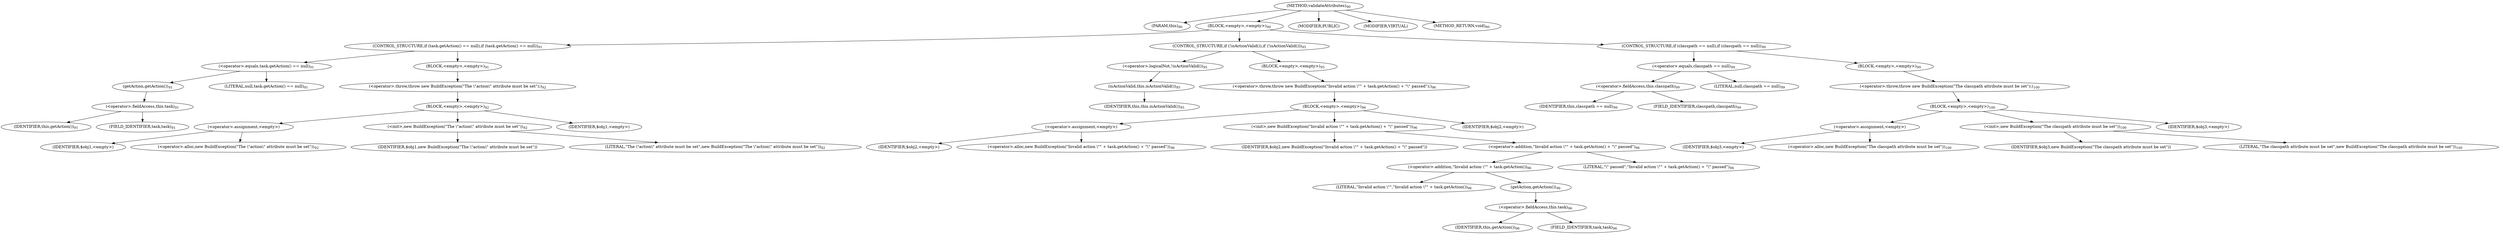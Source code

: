digraph "validateAttributes" {  
"94" [label = <(METHOD,validateAttributes)<SUB>90</SUB>> ]
"4" [label = <(PARAM,this)<SUB>90</SUB>> ]
"95" [label = <(BLOCK,&lt;empty&gt;,&lt;empty&gt;)<SUB>90</SUB>> ]
"96" [label = <(CONTROL_STRUCTURE,if (task.getAction() == null),if (task.getAction() == null))<SUB>91</SUB>> ]
"97" [label = <(&lt;operator&gt;.equals,task.getAction() == null)<SUB>91</SUB>> ]
"98" [label = <(getAction,getAction())<SUB>91</SUB>> ]
"99" [label = <(&lt;operator&gt;.fieldAccess,this.task)<SUB>91</SUB>> ]
"100" [label = <(IDENTIFIER,this,getAction())<SUB>91</SUB>> ]
"101" [label = <(FIELD_IDENTIFIER,task,task)<SUB>91</SUB>> ]
"102" [label = <(LITERAL,null,task.getAction() == null)<SUB>91</SUB>> ]
"103" [label = <(BLOCK,&lt;empty&gt;,&lt;empty&gt;)<SUB>91</SUB>> ]
"104" [label = <(&lt;operator&gt;.throw,throw new BuildException(&quot;The \&quot;action\&quot; attribute must be set&quot;);)<SUB>92</SUB>> ]
"105" [label = <(BLOCK,&lt;empty&gt;,&lt;empty&gt;)<SUB>92</SUB>> ]
"106" [label = <(&lt;operator&gt;.assignment,&lt;empty&gt;)> ]
"107" [label = <(IDENTIFIER,$obj1,&lt;empty&gt;)> ]
"108" [label = <(&lt;operator&gt;.alloc,new BuildException(&quot;The \&quot;action\&quot; attribute must be set&quot;))<SUB>92</SUB>> ]
"109" [label = <(&lt;init&gt;,new BuildException(&quot;The \&quot;action\&quot; attribute must be set&quot;))<SUB>92</SUB>> ]
"110" [label = <(IDENTIFIER,$obj1,new BuildException(&quot;The \&quot;action\&quot; attribute must be set&quot;))> ]
"111" [label = <(LITERAL,&quot;The \&quot;action\&quot; attribute must be set&quot;,new BuildException(&quot;The \&quot;action\&quot; attribute must be set&quot;))<SUB>92</SUB>> ]
"112" [label = <(IDENTIFIER,$obj1,&lt;empty&gt;)> ]
"113" [label = <(CONTROL_STRUCTURE,if (!isActionValid()),if (!isActionValid()))<SUB>95</SUB>> ]
"114" [label = <(&lt;operator&gt;.logicalNot,!isActionValid())<SUB>95</SUB>> ]
"115" [label = <(isActionValid,this.isActionValid())<SUB>95</SUB>> ]
"3" [label = <(IDENTIFIER,this,this.isActionValid())<SUB>95</SUB>> ]
"116" [label = <(BLOCK,&lt;empty&gt;,&lt;empty&gt;)<SUB>95</SUB>> ]
"117" [label = <(&lt;operator&gt;.throw,throw new BuildException(&quot;Invalid action \&quot;&quot; + task.getAction() + &quot;\&quot; passed&quot;);)<SUB>96</SUB>> ]
"118" [label = <(BLOCK,&lt;empty&gt;,&lt;empty&gt;)<SUB>96</SUB>> ]
"119" [label = <(&lt;operator&gt;.assignment,&lt;empty&gt;)> ]
"120" [label = <(IDENTIFIER,$obj2,&lt;empty&gt;)> ]
"121" [label = <(&lt;operator&gt;.alloc,new BuildException(&quot;Invalid action \&quot;&quot; + task.getAction() + &quot;\&quot; passed&quot;))<SUB>96</SUB>> ]
"122" [label = <(&lt;init&gt;,new BuildException(&quot;Invalid action \&quot;&quot; + task.getAction() + &quot;\&quot; passed&quot;))<SUB>96</SUB>> ]
"123" [label = <(IDENTIFIER,$obj2,new BuildException(&quot;Invalid action \&quot;&quot; + task.getAction() + &quot;\&quot; passed&quot;))> ]
"124" [label = <(&lt;operator&gt;.addition,&quot;Invalid action \&quot;&quot; + task.getAction() + &quot;\&quot; passed&quot;)<SUB>96</SUB>> ]
"125" [label = <(&lt;operator&gt;.addition,&quot;Invalid action \&quot;&quot; + task.getAction())<SUB>96</SUB>> ]
"126" [label = <(LITERAL,&quot;Invalid action \&quot;&quot;,&quot;Invalid action \&quot;&quot; + task.getAction())<SUB>96</SUB>> ]
"127" [label = <(getAction,getAction())<SUB>96</SUB>> ]
"128" [label = <(&lt;operator&gt;.fieldAccess,this.task)<SUB>96</SUB>> ]
"129" [label = <(IDENTIFIER,this,getAction())<SUB>96</SUB>> ]
"130" [label = <(FIELD_IDENTIFIER,task,task)<SUB>96</SUB>> ]
"131" [label = <(LITERAL,&quot;\&quot; passed&quot;,&quot;Invalid action \&quot;&quot; + task.getAction() + &quot;\&quot; passed&quot;)<SUB>96</SUB>> ]
"132" [label = <(IDENTIFIER,$obj2,&lt;empty&gt;)> ]
"133" [label = <(CONTROL_STRUCTURE,if (classpath == null),if (classpath == null))<SUB>99</SUB>> ]
"134" [label = <(&lt;operator&gt;.equals,classpath == null)<SUB>99</SUB>> ]
"135" [label = <(&lt;operator&gt;.fieldAccess,this.classpath)<SUB>99</SUB>> ]
"136" [label = <(IDENTIFIER,this,classpath == null)<SUB>99</SUB>> ]
"137" [label = <(FIELD_IDENTIFIER,classpath,classpath)<SUB>99</SUB>> ]
"138" [label = <(LITERAL,null,classpath == null)<SUB>99</SUB>> ]
"139" [label = <(BLOCK,&lt;empty&gt;,&lt;empty&gt;)<SUB>99</SUB>> ]
"140" [label = <(&lt;operator&gt;.throw,throw new BuildException(&quot;The classpath attribute must be set&quot;);)<SUB>100</SUB>> ]
"141" [label = <(BLOCK,&lt;empty&gt;,&lt;empty&gt;)<SUB>100</SUB>> ]
"142" [label = <(&lt;operator&gt;.assignment,&lt;empty&gt;)> ]
"143" [label = <(IDENTIFIER,$obj3,&lt;empty&gt;)> ]
"144" [label = <(&lt;operator&gt;.alloc,new BuildException(&quot;The classpath attribute must be set&quot;))<SUB>100</SUB>> ]
"145" [label = <(&lt;init&gt;,new BuildException(&quot;The classpath attribute must be set&quot;))<SUB>100</SUB>> ]
"146" [label = <(IDENTIFIER,$obj3,new BuildException(&quot;The classpath attribute must be set&quot;))> ]
"147" [label = <(LITERAL,&quot;The classpath attribute must be set&quot;,new BuildException(&quot;The classpath attribute must be set&quot;))<SUB>100</SUB>> ]
"148" [label = <(IDENTIFIER,$obj3,&lt;empty&gt;)> ]
"149" [label = <(MODIFIER,PUBLIC)> ]
"150" [label = <(MODIFIER,VIRTUAL)> ]
"151" [label = <(METHOD_RETURN,void)<SUB>90</SUB>> ]
  "94" -> "4" 
  "94" -> "95" 
  "94" -> "149" 
  "94" -> "150" 
  "94" -> "151" 
  "95" -> "96" 
  "95" -> "113" 
  "95" -> "133" 
  "96" -> "97" 
  "96" -> "103" 
  "97" -> "98" 
  "97" -> "102" 
  "98" -> "99" 
  "99" -> "100" 
  "99" -> "101" 
  "103" -> "104" 
  "104" -> "105" 
  "105" -> "106" 
  "105" -> "109" 
  "105" -> "112" 
  "106" -> "107" 
  "106" -> "108" 
  "109" -> "110" 
  "109" -> "111" 
  "113" -> "114" 
  "113" -> "116" 
  "114" -> "115" 
  "115" -> "3" 
  "116" -> "117" 
  "117" -> "118" 
  "118" -> "119" 
  "118" -> "122" 
  "118" -> "132" 
  "119" -> "120" 
  "119" -> "121" 
  "122" -> "123" 
  "122" -> "124" 
  "124" -> "125" 
  "124" -> "131" 
  "125" -> "126" 
  "125" -> "127" 
  "127" -> "128" 
  "128" -> "129" 
  "128" -> "130" 
  "133" -> "134" 
  "133" -> "139" 
  "134" -> "135" 
  "134" -> "138" 
  "135" -> "136" 
  "135" -> "137" 
  "139" -> "140" 
  "140" -> "141" 
  "141" -> "142" 
  "141" -> "145" 
  "141" -> "148" 
  "142" -> "143" 
  "142" -> "144" 
  "145" -> "146" 
  "145" -> "147" 
}
